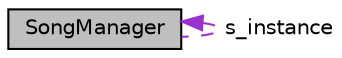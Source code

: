 digraph "SongManager"
{
 // LATEX_PDF_SIZE
  edge [fontname="Helvetica",fontsize="10",labelfontname="Helvetica",labelfontsize="10"];
  node [fontname="Helvetica",fontsize="10",shape=record];
  Node1 [label="SongManager",height=0.2,width=0.4,color="black", fillcolor="grey75", style="filled", fontcolor="black",tooltip="Manages the Song uploads of the app."];
  Node1 -> Node1 [dir="back",color="darkorchid3",fontsize="10",style="dashed",label=" s_instance" ,fontname="Helvetica"];
}
